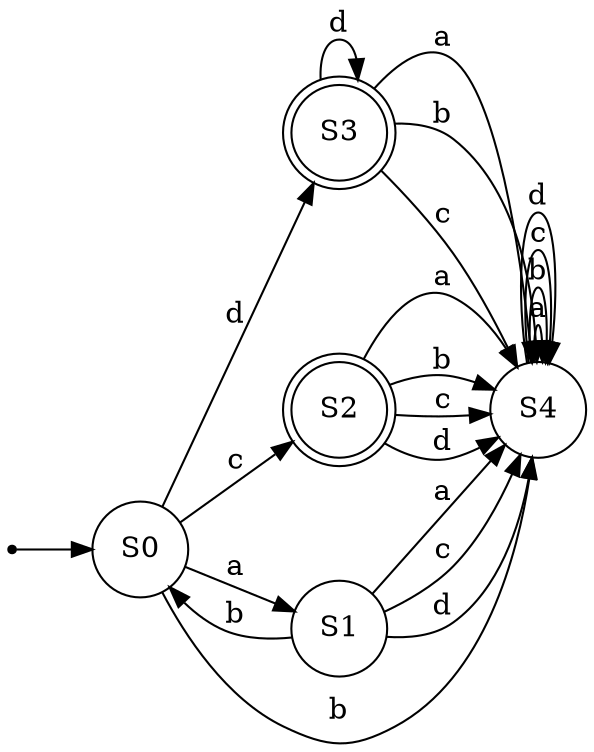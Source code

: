 digraph DFA {
    rankdir=LR;
    node [shape = point ]; qi;
    node [shape = doublecircle];
    S3;
    S2;
    node [shape = circle];
    qi -> S0;
    S0 -> S1 [ label = "a" ];
    S0 -> S4 [ label = "b" ];
    S0 -> S2 [ label = "c" ];
    S0 -> S3 [ label = "d" ];
    S1 -> S4 [ label = "a" ];
    S1 -> S0 [ label = "b" ];
    S1 -> S4 [ label = "c" ];
    S1 -> S4 [ label = "d" ];
    S2 -> S4 [ label = "a" ];
    S2 -> S4 [ label = "b" ];
    S2 -> S4 [ label = "c" ];
    S2 -> S4 [ label = "d" ];
    S3 -> S4 [ label = "a" ];
    S3 -> S4 [ label = "b" ];
    S3 -> S4 [ label = "c" ];
    S3 -> S3 [ label = "d" ];
    S4 -> S4 [ label = "a" ];
    S4 -> S4 [ label = "b" ];
    S4 -> S4 [ label = "c" ];
    S4 -> S4 [ label = "d" ];
}
